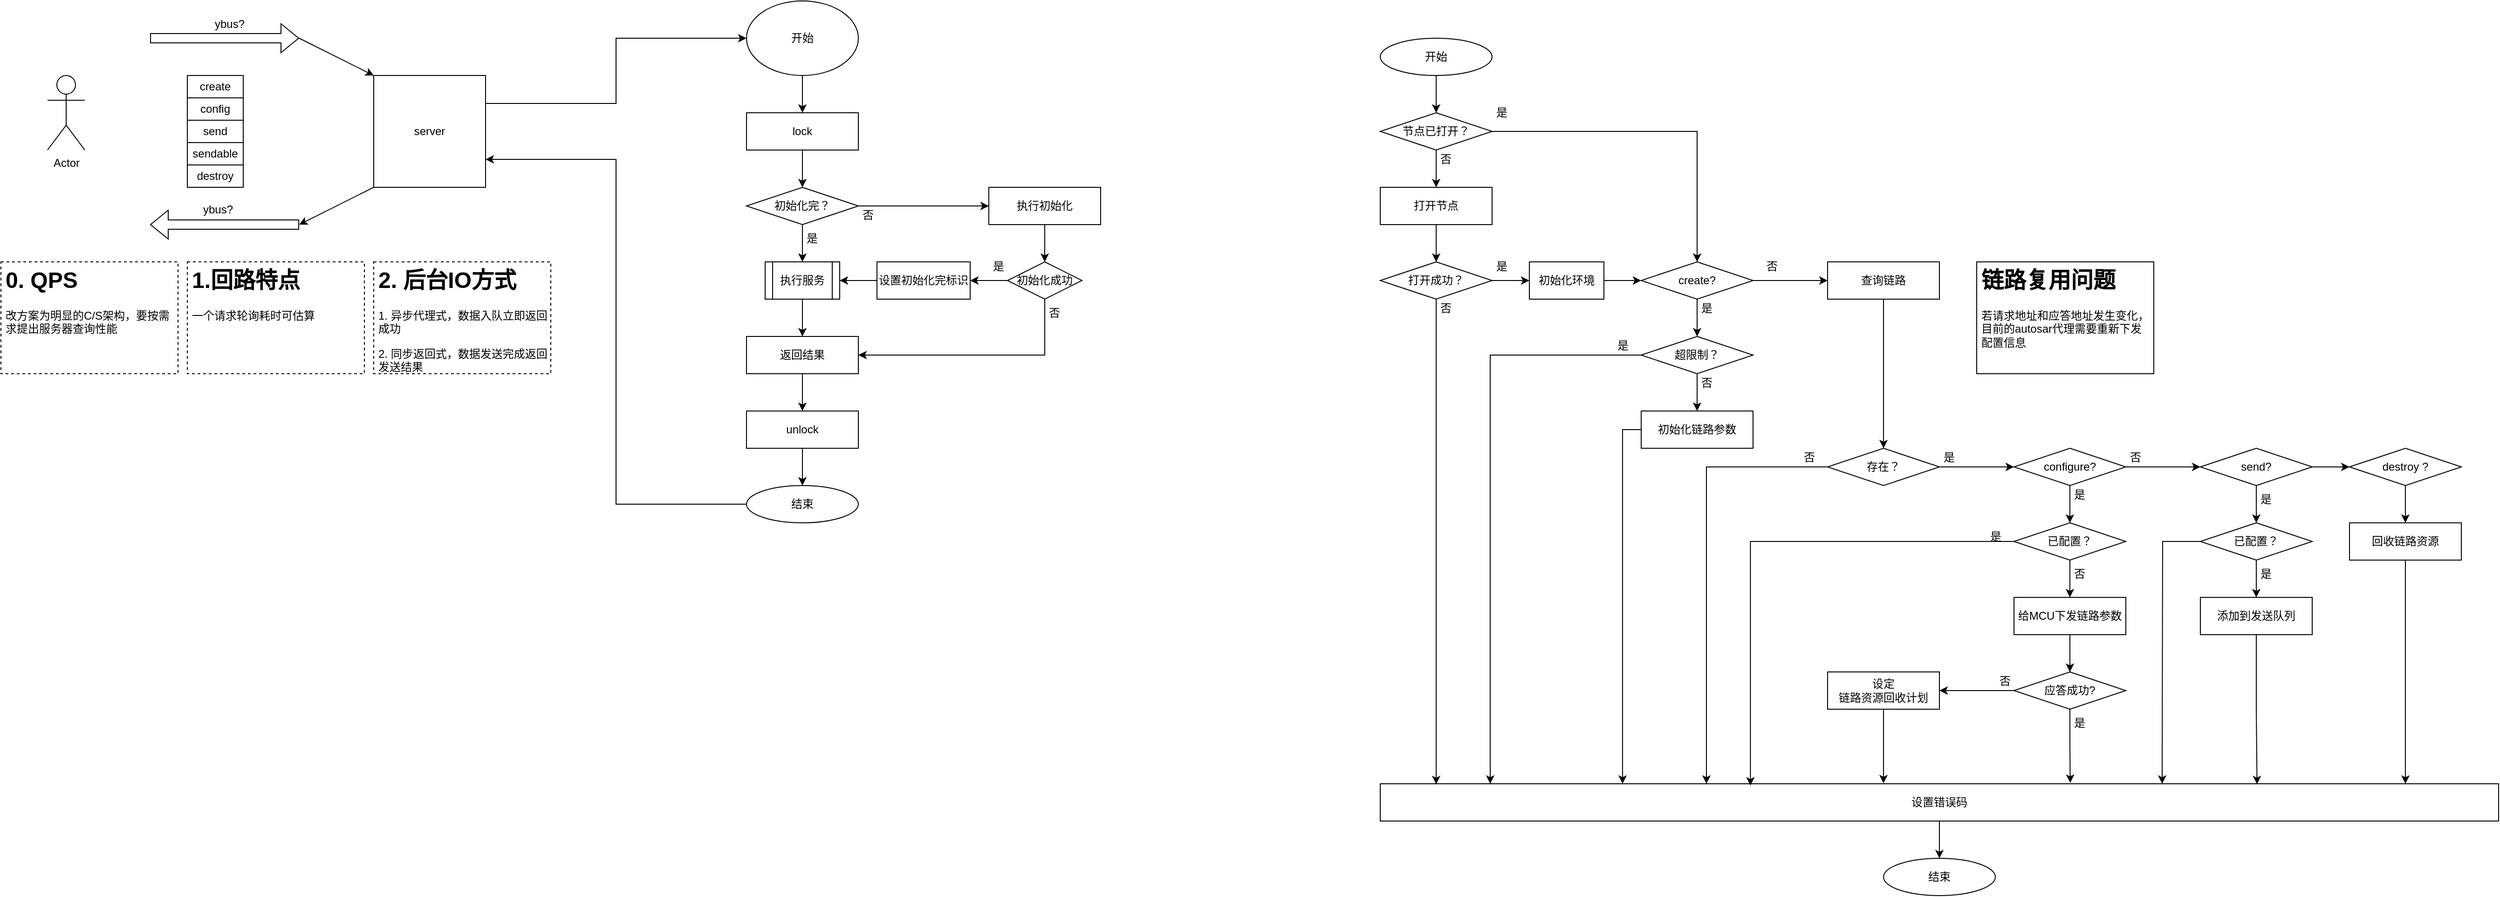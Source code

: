 <mxfile version="20.2.2" type="github">
  <diagram id="RJJ9FWN27C-Y9JECjMfN" name="第 1 页">
    <mxGraphModel dx="1221" dy="644" grid="1" gridSize="10" guides="1" tooltips="1" connect="1" arrows="1" fold="1" page="1" pageScale="1" pageWidth="3300" pageHeight="4681" math="0" shadow="0">
      <root>
        <mxCell id="0" />
        <mxCell id="1" parent="0" />
        <mxCell id="mzNSDzBZDXApKcXewmHT-1" value="Actor" style="shape=umlActor;verticalLabelPosition=bottom;verticalAlign=top;html=1;outlineConnect=0;" vertex="1" parent="1">
          <mxGeometry x="90" y="120" width="40" height="80" as="geometry" />
        </mxCell>
        <mxCell id="mzNSDzBZDXApKcXewmHT-2" value="" style="shape=flexArrow;endArrow=classic;startArrow=none;html=1;rounded=0;startFill=0;" edge="1" parent="1">
          <mxGeometry width="100" height="100" relative="1" as="geometry">
            <mxPoint x="200" y="80" as="sourcePoint" />
            <mxPoint x="360" y="80" as="targetPoint" />
          </mxGeometry>
        </mxCell>
        <mxCell id="mzNSDzBZDXApKcXewmHT-3" value="ybus?" style="text;html=1;align=center;verticalAlign=middle;resizable=0;points=[];autosize=1;strokeColor=none;fillColor=none;" vertex="1" parent="1">
          <mxGeometry x="255" y="50" width="60" height="30" as="geometry" />
        </mxCell>
        <mxCell id="mzNSDzBZDXApKcXewmHT-4" value="" style="shape=table;startSize=0;container=1;collapsible=0;childLayout=tableLayout;" vertex="1" parent="1">
          <mxGeometry x="240" y="120" width="60" height="120" as="geometry" />
        </mxCell>
        <mxCell id="mzNSDzBZDXApKcXewmHT-5" value="" style="shape=tableRow;horizontal=0;startSize=0;swimlaneHead=0;swimlaneBody=0;top=0;left=0;bottom=0;right=0;collapsible=0;dropTarget=0;fillColor=none;points=[[0,0.5],[1,0.5]];portConstraint=eastwest;" vertex="1" parent="mzNSDzBZDXApKcXewmHT-4">
          <mxGeometry width="60" height="24" as="geometry" />
        </mxCell>
        <mxCell id="mzNSDzBZDXApKcXewmHT-6" value="create" style="shape=partialRectangle;html=1;whiteSpace=wrap;connectable=0;overflow=hidden;fillColor=none;top=0;left=0;bottom=0;right=0;pointerEvents=1;" vertex="1" parent="mzNSDzBZDXApKcXewmHT-5">
          <mxGeometry width="60" height="24" as="geometry">
            <mxRectangle width="60" height="24" as="alternateBounds" />
          </mxGeometry>
        </mxCell>
        <mxCell id="mzNSDzBZDXApKcXewmHT-7" value="" style="shape=tableRow;horizontal=0;startSize=0;swimlaneHead=0;swimlaneBody=0;top=0;left=0;bottom=0;right=0;collapsible=0;dropTarget=0;fillColor=none;points=[[0,0.5],[1,0.5]];portConstraint=eastwest;" vertex="1" parent="mzNSDzBZDXApKcXewmHT-4">
          <mxGeometry y="24" width="60" height="24" as="geometry" />
        </mxCell>
        <mxCell id="mzNSDzBZDXApKcXewmHT-8" value="config" style="shape=partialRectangle;html=1;whiteSpace=wrap;connectable=0;overflow=hidden;fillColor=none;top=0;left=0;bottom=0;right=0;pointerEvents=1;" vertex="1" parent="mzNSDzBZDXApKcXewmHT-7">
          <mxGeometry width="60" height="24" as="geometry">
            <mxRectangle width="60" height="24" as="alternateBounds" />
          </mxGeometry>
        </mxCell>
        <mxCell id="mzNSDzBZDXApKcXewmHT-9" value="" style="shape=tableRow;horizontal=0;startSize=0;swimlaneHead=0;swimlaneBody=0;top=0;left=0;bottom=0;right=0;collapsible=0;dropTarget=0;fillColor=none;points=[[0,0.5],[1,0.5]];portConstraint=eastwest;" vertex="1" parent="mzNSDzBZDXApKcXewmHT-4">
          <mxGeometry y="48" width="60" height="24" as="geometry" />
        </mxCell>
        <mxCell id="mzNSDzBZDXApKcXewmHT-10" value="send" style="shape=partialRectangle;html=1;whiteSpace=wrap;connectable=0;overflow=hidden;fillColor=none;top=0;left=0;bottom=0;right=0;pointerEvents=1;" vertex="1" parent="mzNSDzBZDXApKcXewmHT-9">
          <mxGeometry width="60" height="24" as="geometry">
            <mxRectangle width="60" height="24" as="alternateBounds" />
          </mxGeometry>
        </mxCell>
        <mxCell id="mzNSDzBZDXApKcXewmHT-11" value="" style="shape=tableRow;horizontal=0;startSize=0;swimlaneHead=0;swimlaneBody=0;top=0;left=0;bottom=0;right=0;collapsible=0;dropTarget=0;fillColor=none;points=[[0,0.5],[1,0.5]];portConstraint=eastwest;" vertex="1" parent="mzNSDzBZDXApKcXewmHT-4">
          <mxGeometry y="72" width="60" height="24" as="geometry" />
        </mxCell>
        <mxCell id="mzNSDzBZDXApKcXewmHT-12" value="sendable" style="shape=partialRectangle;html=1;whiteSpace=wrap;connectable=0;overflow=hidden;fillColor=none;top=0;left=0;bottom=0;right=0;pointerEvents=1;" vertex="1" parent="mzNSDzBZDXApKcXewmHT-11">
          <mxGeometry width="60" height="24" as="geometry">
            <mxRectangle width="60" height="24" as="alternateBounds" />
          </mxGeometry>
        </mxCell>
        <mxCell id="mzNSDzBZDXApKcXewmHT-13" value="" style="shape=tableRow;horizontal=0;startSize=0;swimlaneHead=0;swimlaneBody=0;top=0;left=0;bottom=0;right=0;collapsible=0;dropTarget=0;fillColor=none;points=[[0,0.5],[1,0.5]];portConstraint=eastwest;" vertex="1" parent="mzNSDzBZDXApKcXewmHT-4">
          <mxGeometry y="96" width="60" height="24" as="geometry" />
        </mxCell>
        <mxCell id="mzNSDzBZDXApKcXewmHT-14" value="destroy" style="shape=partialRectangle;html=1;whiteSpace=wrap;connectable=0;overflow=hidden;fillColor=none;top=0;left=0;bottom=0;right=0;pointerEvents=1;" vertex="1" parent="mzNSDzBZDXApKcXewmHT-13">
          <mxGeometry width="60" height="24" as="geometry">
            <mxRectangle width="60" height="24" as="alternateBounds" />
          </mxGeometry>
        </mxCell>
        <mxCell id="mzNSDzBZDXApKcXewmHT-28" style="edgeStyle=orthogonalEdgeStyle;rounded=0;orthogonalLoop=1;jettySize=auto;html=1;exitX=1;exitY=0.25;exitDx=0;exitDy=0;entryX=0;entryY=0.5;entryDx=0;entryDy=0;startArrow=none;startFill=0;endArrow=classic;endFill=1;" edge="1" parent="1" source="mzNSDzBZDXApKcXewmHT-15" target="mzNSDzBZDXApKcXewmHT-26">
          <mxGeometry relative="1" as="geometry" />
        </mxCell>
        <mxCell id="mzNSDzBZDXApKcXewmHT-15" value="server" style="rounded=0;whiteSpace=wrap;html=1;" vertex="1" parent="1">
          <mxGeometry x="440" y="120" width="120" height="120" as="geometry" />
        </mxCell>
        <mxCell id="mzNSDzBZDXApKcXewmHT-16" value="" style="endArrow=classic;html=1;rounded=0;entryX=0;entryY=0;entryDx=0;entryDy=0;" edge="1" parent="1" target="mzNSDzBZDXApKcXewmHT-15">
          <mxGeometry width="50" height="50" relative="1" as="geometry">
            <mxPoint x="360" y="80" as="sourcePoint" />
            <mxPoint x="560" y="260" as="targetPoint" />
          </mxGeometry>
        </mxCell>
        <mxCell id="mzNSDzBZDXApKcXewmHT-17" value="" style="shape=flexArrow;endArrow=none;startArrow=block;html=1;rounded=0;startFill=0;endFill=0;" edge="1" parent="1">
          <mxGeometry width="100" height="100" relative="1" as="geometry">
            <mxPoint x="200" y="280" as="sourcePoint" />
            <mxPoint x="360" y="280" as="targetPoint" />
          </mxGeometry>
        </mxCell>
        <mxCell id="mzNSDzBZDXApKcXewmHT-19" value="" style="endArrow=classic;html=1;rounded=0;exitX=0;exitY=1;exitDx=0;exitDy=0;" edge="1" parent="1" source="mzNSDzBZDXApKcXewmHT-15">
          <mxGeometry width="50" height="50" relative="1" as="geometry">
            <mxPoint x="420" y="340" as="sourcePoint" />
            <mxPoint x="360" y="280" as="targetPoint" />
          </mxGeometry>
        </mxCell>
        <mxCell id="mzNSDzBZDXApKcXewmHT-20" value="&lt;h1&gt;1.回路特点&lt;/h1&gt;&lt;p&gt;一个请求轮询耗时可估算&lt;/p&gt;&lt;p&gt;&lt;br&gt;&lt;/p&gt;" style="text;html=1;strokeColor=default;fillColor=none;spacing=5;spacingTop=-20;whiteSpace=wrap;overflow=hidden;rounded=0;dashed=1;" vertex="1" parent="1">
          <mxGeometry x="240" y="320" width="190" height="120" as="geometry" />
        </mxCell>
        <mxCell id="mzNSDzBZDXApKcXewmHT-23" value="&lt;h1&gt;2. 后台IO方式&lt;br&gt;&lt;/h1&gt;&lt;p&gt;1. 异步代理式，数据入队立即返回成功&lt;/p&gt;&lt;p&gt;2. 同步返回式，数据发送完成返回发送结果&lt;br&gt;&lt;/p&gt;" style="text;html=1;strokeColor=default;fillColor=none;spacing=5;spacingTop=-20;whiteSpace=wrap;overflow=hidden;rounded=0;dashed=1;" vertex="1" parent="1">
          <mxGeometry x="440" y="320" width="190" height="120" as="geometry" />
        </mxCell>
        <mxCell id="mzNSDzBZDXApKcXewmHT-24" value="&lt;h1&gt;0. QPS&lt;br&gt;&lt;/h1&gt;&lt;p&gt;改方案为明显的C/S架构，要按需求提出服务器查询性能&lt;/p&gt;" style="text;html=1;strokeColor=default;fillColor=none;spacing=5;spacingTop=-20;whiteSpace=wrap;overflow=hidden;rounded=0;dashed=1;" vertex="1" parent="1">
          <mxGeometry x="40" y="320" width="190" height="120" as="geometry" />
        </mxCell>
        <mxCell id="mzNSDzBZDXApKcXewmHT-25" value="ybus?" style="text;whiteSpace=wrap;html=1;" vertex="1" parent="1">
          <mxGeometry x="255" y="250" width="70" height="40" as="geometry" />
        </mxCell>
        <mxCell id="mzNSDzBZDXApKcXewmHT-32" value="" style="edgeStyle=orthogonalEdgeStyle;rounded=0;orthogonalLoop=1;jettySize=auto;html=1;startArrow=none;startFill=0;endArrow=classic;endFill=1;" edge="1" parent="1" source="mzNSDzBZDXApKcXewmHT-26" target="mzNSDzBZDXApKcXewmHT-31">
          <mxGeometry relative="1" as="geometry" />
        </mxCell>
        <mxCell id="mzNSDzBZDXApKcXewmHT-26" value="开始" style="ellipse;whiteSpace=wrap;html=1;strokeColor=default;fillColor=default;" vertex="1" parent="1">
          <mxGeometry x="840" y="40" width="120" height="80" as="geometry" />
        </mxCell>
        <mxCell id="mzNSDzBZDXApKcXewmHT-34" value="" style="edgeStyle=orthogonalEdgeStyle;rounded=0;orthogonalLoop=1;jettySize=auto;html=1;startArrow=none;startFill=0;endArrow=classic;endFill=1;" edge="1" parent="1" source="mzNSDzBZDXApKcXewmHT-31" target="mzNSDzBZDXApKcXewmHT-33">
          <mxGeometry relative="1" as="geometry" />
        </mxCell>
        <mxCell id="mzNSDzBZDXApKcXewmHT-31" value="lock" style="whiteSpace=wrap;html=1;" vertex="1" parent="1">
          <mxGeometry x="840" y="160" width="120" height="40" as="geometry" />
        </mxCell>
        <mxCell id="mzNSDzBZDXApKcXewmHT-36" value="" style="edgeStyle=orthogonalEdgeStyle;rounded=0;orthogonalLoop=1;jettySize=auto;html=1;startArrow=none;startFill=0;endArrow=classic;endFill=1;" edge="1" parent="1" source="mzNSDzBZDXApKcXewmHT-33" target="mzNSDzBZDXApKcXewmHT-35">
          <mxGeometry relative="1" as="geometry" />
        </mxCell>
        <mxCell id="mzNSDzBZDXApKcXewmHT-44" style="edgeStyle=orthogonalEdgeStyle;rounded=0;orthogonalLoop=1;jettySize=auto;html=1;exitX=0.5;exitY=1;exitDx=0;exitDy=0;entryX=0.5;entryY=0;entryDx=0;entryDy=0;startArrow=none;startFill=0;endArrow=classic;endFill=1;" edge="1" parent="1" source="mzNSDzBZDXApKcXewmHT-33" target="mzNSDzBZDXApKcXewmHT-56">
          <mxGeometry relative="1" as="geometry">
            <mxPoint x="900" y="360" as="targetPoint" />
          </mxGeometry>
        </mxCell>
        <mxCell id="mzNSDzBZDXApKcXewmHT-33" value="&lt;div&gt;初始化完？&lt;br&gt;&lt;/div&gt;" style="rhombus;whiteSpace=wrap;html=1;" vertex="1" parent="1">
          <mxGeometry x="840" y="240" width="120" height="40" as="geometry" />
        </mxCell>
        <mxCell id="mzNSDzBZDXApKcXewmHT-39" value="" style="edgeStyle=orthogonalEdgeStyle;rounded=0;orthogonalLoop=1;jettySize=auto;html=1;startArrow=none;startFill=0;endArrow=classic;endFill=1;" edge="1" parent="1" source="mzNSDzBZDXApKcXewmHT-35" target="mzNSDzBZDXApKcXewmHT-38">
          <mxGeometry relative="1" as="geometry" />
        </mxCell>
        <mxCell id="mzNSDzBZDXApKcXewmHT-35" value="执行初始化" style="whiteSpace=wrap;html=1;" vertex="1" parent="1">
          <mxGeometry x="1100" y="240" width="120" height="40" as="geometry" />
        </mxCell>
        <mxCell id="mzNSDzBZDXApKcXewmHT-37" value="否" style="text;html=1;align=center;verticalAlign=middle;resizable=0;points=[];autosize=1;strokeColor=none;fillColor=none;" vertex="1" parent="1">
          <mxGeometry x="950" y="255" width="40" height="30" as="geometry" />
        </mxCell>
        <mxCell id="mzNSDzBZDXApKcXewmHT-41" value="" style="edgeStyle=orthogonalEdgeStyle;rounded=0;orthogonalLoop=1;jettySize=auto;html=1;startArrow=none;startFill=0;endArrow=classic;endFill=1;exitX=0;exitY=0.5;exitDx=0;exitDy=0;entryX=1;entryY=0.5;entryDx=0;entryDy=0;" edge="1" parent="1" source="mzNSDzBZDXApKcXewmHT-38" target="mzNSDzBZDXApKcXewmHT-40">
          <mxGeometry relative="1" as="geometry" />
        </mxCell>
        <mxCell id="mzNSDzBZDXApKcXewmHT-51" style="edgeStyle=orthogonalEdgeStyle;rounded=0;orthogonalLoop=1;jettySize=auto;html=1;exitX=0.5;exitY=1;exitDx=0;exitDy=0;entryX=1;entryY=0.5;entryDx=0;entryDy=0;startArrow=none;startFill=0;endArrow=classic;endFill=1;" edge="1" parent="1" source="mzNSDzBZDXApKcXewmHT-38" target="mzNSDzBZDXApKcXewmHT-47">
          <mxGeometry relative="1" as="geometry" />
        </mxCell>
        <mxCell id="mzNSDzBZDXApKcXewmHT-38" value="初始化成功" style="rhombus;whiteSpace=wrap;html=1;" vertex="1" parent="1">
          <mxGeometry x="1120" y="320" width="80" height="40" as="geometry" />
        </mxCell>
        <mxCell id="mzNSDzBZDXApKcXewmHT-46" style="edgeStyle=orthogonalEdgeStyle;rounded=0;orthogonalLoop=1;jettySize=auto;html=1;exitX=0;exitY=0.5;exitDx=0;exitDy=0;entryX=1;entryY=0.5;entryDx=0;entryDy=0;startArrow=none;startFill=0;endArrow=classic;endFill=1;" edge="1" parent="1" source="mzNSDzBZDXApKcXewmHT-40" target="mzNSDzBZDXApKcXewmHT-56">
          <mxGeometry relative="1" as="geometry">
            <mxPoint x="940" y="340" as="targetPoint" />
          </mxGeometry>
        </mxCell>
        <mxCell id="mzNSDzBZDXApKcXewmHT-40" value="设置初始化完标识" style="whiteSpace=wrap;html=1;" vertex="1" parent="1">
          <mxGeometry x="980" y="320" width="100" height="40" as="geometry" />
        </mxCell>
        <mxCell id="mzNSDzBZDXApKcXewmHT-42" value="是" style="text;html=1;align=center;verticalAlign=middle;resizable=0;points=[];autosize=1;strokeColor=none;fillColor=none;" vertex="1" parent="1">
          <mxGeometry x="1090" y="310" width="40" height="30" as="geometry" />
        </mxCell>
        <mxCell id="mzNSDzBZDXApKcXewmHT-48" value="" style="edgeStyle=orthogonalEdgeStyle;rounded=0;orthogonalLoop=1;jettySize=auto;html=1;startArrow=none;startFill=0;endArrow=classic;endFill=1;exitX=0.5;exitY=1;exitDx=0;exitDy=0;" edge="1" parent="1" source="mzNSDzBZDXApKcXewmHT-56" target="mzNSDzBZDXApKcXewmHT-47">
          <mxGeometry relative="1" as="geometry">
            <mxPoint x="900" y="360" as="sourcePoint" />
          </mxGeometry>
        </mxCell>
        <mxCell id="mzNSDzBZDXApKcXewmHT-45" value="是" style="text;html=1;align=center;verticalAlign=middle;resizable=0;points=[];autosize=1;strokeColor=none;fillColor=none;" vertex="1" parent="1">
          <mxGeometry x="890" y="280" width="40" height="30" as="geometry" />
        </mxCell>
        <mxCell id="mzNSDzBZDXApKcXewmHT-50" value="" style="edgeStyle=orthogonalEdgeStyle;rounded=0;orthogonalLoop=1;jettySize=auto;html=1;startArrow=none;startFill=0;endArrow=classic;endFill=1;" edge="1" parent="1" source="mzNSDzBZDXApKcXewmHT-47" target="mzNSDzBZDXApKcXewmHT-49">
          <mxGeometry relative="1" as="geometry" />
        </mxCell>
        <mxCell id="mzNSDzBZDXApKcXewmHT-47" value="返回结果" style="whiteSpace=wrap;html=1;strokeColor=default;fillColor=default;" vertex="1" parent="1">
          <mxGeometry x="840" y="400" width="120" height="40" as="geometry" />
        </mxCell>
        <mxCell id="mzNSDzBZDXApKcXewmHT-54" value="" style="edgeStyle=orthogonalEdgeStyle;rounded=0;orthogonalLoop=1;jettySize=auto;html=1;startArrow=none;startFill=0;endArrow=classic;endFill=1;" edge="1" parent="1" source="mzNSDzBZDXApKcXewmHT-49" target="mzNSDzBZDXApKcXewmHT-53">
          <mxGeometry relative="1" as="geometry" />
        </mxCell>
        <mxCell id="mzNSDzBZDXApKcXewmHT-49" value="unlock" style="whiteSpace=wrap;html=1;strokeColor=default;fillColor=default;" vertex="1" parent="1">
          <mxGeometry x="840" y="480" width="120" height="40" as="geometry" />
        </mxCell>
        <mxCell id="mzNSDzBZDXApKcXewmHT-52" value="否" style="text;html=1;align=center;verticalAlign=middle;resizable=0;points=[];autosize=1;strokeColor=none;fillColor=none;" vertex="1" parent="1">
          <mxGeometry x="1150" y="360" width="40" height="30" as="geometry" />
        </mxCell>
        <mxCell id="mzNSDzBZDXApKcXewmHT-55" style="edgeStyle=orthogonalEdgeStyle;rounded=0;orthogonalLoop=1;jettySize=auto;html=1;exitX=0;exitY=0.5;exitDx=0;exitDy=0;entryX=1;entryY=0.75;entryDx=0;entryDy=0;startArrow=none;startFill=0;endArrow=classic;endFill=1;" edge="1" parent="1" source="mzNSDzBZDXApKcXewmHT-53" target="mzNSDzBZDXApKcXewmHT-15">
          <mxGeometry relative="1" as="geometry" />
        </mxCell>
        <mxCell id="mzNSDzBZDXApKcXewmHT-53" value="结束" style="ellipse;whiteSpace=wrap;html=1;" vertex="1" parent="1">
          <mxGeometry x="840" y="560" width="120" height="40" as="geometry" />
        </mxCell>
        <mxCell id="mzNSDzBZDXApKcXewmHT-56" value="执行服务" style="shape=process;whiteSpace=wrap;html=1;backgroundOutline=1;strokeColor=default;fillColor=default;" vertex="1" parent="1">
          <mxGeometry x="860" y="320" width="80" height="40" as="geometry" />
        </mxCell>
        <mxCell id="mzNSDzBZDXApKcXewmHT-59" value="" style="edgeStyle=orthogonalEdgeStyle;rounded=0;orthogonalLoop=1;jettySize=auto;html=1;startArrow=none;startFill=0;endArrow=classic;endFill=1;" edge="1" parent="1" source="mzNSDzBZDXApKcXewmHT-57" target="mzNSDzBZDXApKcXewmHT-58">
          <mxGeometry relative="1" as="geometry" />
        </mxCell>
        <mxCell id="mzNSDzBZDXApKcXewmHT-57" value="开始" style="ellipse;whiteSpace=wrap;html=1;strokeColor=default;fillColor=default;" vertex="1" parent="1">
          <mxGeometry x="1520" y="80" width="120" height="40" as="geometry" />
        </mxCell>
        <mxCell id="mzNSDzBZDXApKcXewmHT-61" value="" style="edgeStyle=orthogonalEdgeStyle;rounded=0;orthogonalLoop=1;jettySize=auto;html=1;startArrow=none;startFill=0;endArrow=classic;endFill=1;" edge="1" parent="1" source="mzNSDzBZDXApKcXewmHT-58" target="mzNSDzBZDXApKcXewmHT-60">
          <mxGeometry relative="1" as="geometry" />
        </mxCell>
        <mxCell id="mzNSDzBZDXApKcXewmHT-80" style="edgeStyle=orthogonalEdgeStyle;rounded=0;orthogonalLoop=1;jettySize=auto;html=1;exitX=1;exitY=0.5;exitDx=0;exitDy=0;entryX=0.5;entryY=0;entryDx=0;entryDy=0;startArrow=none;startFill=0;endArrow=classic;endFill=1;" edge="1" parent="1" source="mzNSDzBZDXApKcXewmHT-58" target="mzNSDzBZDXApKcXewmHT-78">
          <mxGeometry relative="1" as="geometry" />
        </mxCell>
        <mxCell id="mzNSDzBZDXApKcXewmHT-58" value="节点已打开？" style="rhombus;whiteSpace=wrap;html=1;" vertex="1" parent="1">
          <mxGeometry x="1520" y="160" width="120" height="40" as="geometry" />
        </mxCell>
        <mxCell id="mzNSDzBZDXApKcXewmHT-64" value="" style="edgeStyle=orthogonalEdgeStyle;rounded=0;orthogonalLoop=1;jettySize=auto;html=1;startArrow=none;startFill=0;endArrow=classic;endFill=1;" edge="1" parent="1" source="mzNSDzBZDXApKcXewmHT-60" target="mzNSDzBZDXApKcXewmHT-63">
          <mxGeometry relative="1" as="geometry" />
        </mxCell>
        <mxCell id="mzNSDzBZDXApKcXewmHT-60" value="打开节点" style="whiteSpace=wrap;html=1;" vertex="1" parent="1">
          <mxGeometry x="1520" y="240" width="120" height="40" as="geometry" />
        </mxCell>
        <mxCell id="mzNSDzBZDXApKcXewmHT-62" value="否" style="text;html=1;align=center;verticalAlign=middle;resizable=0;points=[];autosize=1;strokeColor=none;fillColor=none;" vertex="1" parent="1">
          <mxGeometry x="1570" y="195" width="40" height="30" as="geometry" />
        </mxCell>
        <mxCell id="mzNSDzBZDXApKcXewmHT-68" value="" style="edgeStyle=orthogonalEdgeStyle;rounded=0;orthogonalLoop=1;jettySize=auto;html=1;startArrow=none;startFill=0;endArrow=classic;endFill=1;entryX=0.05;entryY=0.011;entryDx=0;entryDy=0;entryPerimeter=0;" edge="1" parent="1" source="mzNSDzBZDXApKcXewmHT-63" target="mzNSDzBZDXApKcXewmHT-67">
          <mxGeometry relative="1" as="geometry" />
        </mxCell>
        <mxCell id="mzNSDzBZDXApKcXewmHT-76" value="" style="edgeStyle=orthogonalEdgeStyle;rounded=0;orthogonalLoop=1;jettySize=auto;html=1;startArrow=none;startFill=0;endArrow=classic;endFill=1;" edge="1" parent="1" source="mzNSDzBZDXApKcXewmHT-63" target="mzNSDzBZDXApKcXewmHT-75">
          <mxGeometry relative="1" as="geometry" />
        </mxCell>
        <mxCell id="mzNSDzBZDXApKcXewmHT-63" value="打开成功？" style="rhombus;whiteSpace=wrap;html=1;" vertex="1" parent="1">
          <mxGeometry x="1520" y="320" width="120" height="40" as="geometry" />
        </mxCell>
        <mxCell id="mzNSDzBZDXApKcXewmHT-96" value="" style="edgeStyle=orthogonalEdgeStyle;rounded=0;orthogonalLoop=1;jettySize=auto;html=1;startArrow=none;startFill=0;endArrow=classic;endFill=1;" edge="1" parent="1" source="mzNSDzBZDXApKcXewmHT-67" target="mzNSDzBZDXApKcXewmHT-95">
          <mxGeometry relative="1" as="geometry" />
        </mxCell>
        <mxCell id="mzNSDzBZDXApKcXewmHT-67" value="设置错误码" style="whiteSpace=wrap;html=1;" vertex="1" parent="1">
          <mxGeometry x="1520" y="880" width="1200" height="40" as="geometry" />
        </mxCell>
        <mxCell id="mzNSDzBZDXApKcXewmHT-69" value="否" style="text;html=1;align=center;verticalAlign=middle;resizable=0;points=[];autosize=1;strokeColor=none;fillColor=none;" vertex="1" parent="1">
          <mxGeometry x="1570" y="355" width="40" height="30" as="geometry" />
        </mxCell>
        <mxCell id="mzNSDzBZDXApKcXewmHT-79" value="" style="edgeStyle=orthogonalEdgeStyle;rounded=0;orthogonalLoop=1;jettySize=auto;html=1;startArrow=none;startFill=0;endArrow=classic;endFill=1;" edge="1" parent="1" source="mzNSDzBZDXApKcXewmHT-75" target="mzNSDzBZDXApKcXewmHT-78">
          <mxGeometry relative="1" as="geometry" />
        </mxCell>
        <mxCell id="mzNSDzBZDXApKcXewmHT-75" value="初始化环境" style="whiteSpace=wrap;html=1;" vertex="1" parent="1">
          <mxGeometry x="1680" y="320" width="80" height="40" as="geometry" />
        </mxCell>
        <mxCell id="mzNSDzBZDXApKcXewmHT-77" value="是" style="text;html=1;align=center;verticalAlign=middle;resizable=0;points=[];autosize=1;strokeColor=none;fillColor=none;" vertex="1" parent="1">
          <mxGeometry x="1630" y="310" width="40" height="30" as="geometry" />
        </mxCell>
        <mxCell id="mzNSDzBZDXApKcXewmHT-88" value="" style="edgeStyle=orthogonalEdgeStyle;rounded=0;orthogonalLoop=1;jettySize=auto;html=1;startArrow=none;startFill=0;endArrow=classic;endFill=1;" edge="1" parent="1" source="mzNSDzBZDXApKcXewmHT-78" target="mzNSDzBZDXApKcXewmHT-87">
          <mxGeometry relative="1" as="geometry" />
        </mxCell>
        <mxCell id="mzNSDzBZDXApKcXewmHT-124" style="edgeStyle=orthogonalEdgeStyle;rounded=0;orthogonalLoop=1;jettySize=auto;html=1;exitX=1;exitY=0.5;exitDx=0;exitDy=0;entryX=0;entryY=0.5;entryDx=0;entryDy=0;startArrow=none;startFill=0;endArrow=classic;endFill=1;" edge="1" parent="1" source="mzNSDzBZDXApKcXewmHT-78" target="mzNSDzBZDXApKcXewmHT-98">
          <mxGeometry relative="1" as="geometry" />
        </mxCell>
        <mxCell id="mzNSDzBZDXApKcXewmHT-78" value="create?" style="rhombus;whiteSpace=wrap;html=1;" vertex="1" parent="1">
          <mxGeometry x="1800" y="320" width="120" height="40" as="geometry" />
        </mxCell>
        <mxCell id="mzNSDzBZDXApKcXewmHT-81" value="是" style="text;html=1;align=center;verticalAlign=middle;resizable=0;points=[];autosize=1;strokeColor=none;fillColor=none;" vertex="1" parent="1">
          <mxGeometry x="1630" y="145" width="40" height="30" as="geometry" />
        </mxCell>
        <mxCell id="mzNSDzBZDXApKcXewmHT-86" value="" style="edgeStyle=orthogonalEdgeStyle;rounded=0;orthogonalLoop=1;jettySize=auto;html=1;startArrow=none;startFill=0;endArrow=classic;endFill=1;" edge="1" parent="1" source="mzNSDzBZDXApKcXewmHT-82" target="mzNSDzBZDXApKcXewmHT-85">
          <mxGeometry relative="1" as="geometry" />
        </mxCell>
        <mxCell id="mzNSDzBZDXApKcXewmHT-127" style="edgeStyle=orthogonalEdgeStyle;rounded=0;orthogonalLoop=1;jettySize=auto;html=1;exitX=0.5;exitY=1;exitDx=0;exitDy=0;entryX=0.5;entryY=0;entryDx=0;entryDy=0;startArrow=none;startFill=0;endArrow=classic;endFill=1;" edge="1" parent="1" source="mzNSDzBZDXApKcXewmHT-82" target="mzNSDzBZDXApKcXewmHT-104">
          <mxGeometry relative="1" as="geometry" />
        </mxCell>
        <mxCell id="mzNSDzBZDXApKcXewmHT-82" value="configure?" style="rhombus;whiteSpace=wrap;html=1;" vertex="1" parent="1">
          <mxGeometry x="2200" y="520" width="120" height="40" as="geometry" />
        </mxCell>
        <mxCell id="mzNSDzBZDXApKcXewmHT-84" value="否" style="text;html=1;align=center;verticalAlign=middle;resizable=0;points=[];autosize=1;strokeColor=none;fillColor=none;" vertex="1" parent="1">
          <mxGeometry x="1920" y="310" width="40" height="30" as="geometry" />
        </mxCell>
        <mxCell id="mzNSDzBZDXApKcXewmHT-123" value="" style="edgeStyle=orthogonalEdgeStyle;rounded=0;orthogonalLoop=1;jettySize=auto;html=1;startArrow=none;startFill=0;endArrow=classic;endFill=1;" edge="1" parent="1" source="mzNSDzBZDXApKcXewmHT-85" target="mzNSDzBZDXApKcXewmHT-122">
          <mxGeometry relative="1" as="geometry" />
        </mxCell>
        <mxCell id="mzNSDzBZDXApKcXewmHT-131" style="edgeStyle=orthogonalEdgeStyle;rounded=0;orthogonalLoop=1;jettySize=auto;html=1;exitX=0.5;exitY=1;exitDx=0;exitDy=0;entryX=0.5;entryY=0;entryDx=0;entryDy=0;startArrow=none;startFill=0;endArrow=classic;endFill=1;" edge="1" parent="1" source="mzNSDzBZDXApKcXewmHT-85" target="mzNSDzBZDXApKcXewmHT-130">
          <mxGeometry relative="1" as="geometry" />
        </mxCell>
        <mxCell id="mzNSDzBZDXApKcXewmHT-85" value="send?" style="rhombus;whiteSpace=wrap;html=1;" vertex="1" parent="1">
          <mxGeometry x="2400" y="520" width="120" height="40" as="geometry" />
        </mxCell>
        <mxCell id="mzNSDzBZDXApKcXewmHT-90" style="edgeStyle=orthogonalEdgeStyle;rounded=0;orthogonalLoop=1;jettySize=auto;html=1;exitX=0;exitY=0.5;exitDx=0;exitDy=0;startArrow=none;startFill=0;endArrow=classic;endFill=1;" edge="1" parent="1" source="mzNSDzBZDXApKcXewmHT-87">
          <mxGeometry relative="1" as="geometry">
            <mxPoint x="1638" y="880" as="targetPoint" />
            <Array as="points">
              <mxPoint x="1638" y="420" />
            </Array>
          </mxGeometry>
        </mxCell>
        <mxCell id="mzNSDzBZDXApKcXewmHT-93" value="" style="edgeStyle=orthogonalEdgeStyle;rounded=0;orthogonalLoop=1;jettySize=auto;html=1;startArrow=none;startFill=0;endArrow=classic;endFill=1;" edge="1" parent="1" source="mzNSDzBZDXApKcXewmHT-87" target="mzNSDzBZDXApKcXewmHT-92">
          <mxGeometry relative="1" as="geometry" />
        </mxCell>
        <mxCell id="mzNSDzBZDXApKcXewmHT-87" value="超限制？" style="rhombus;whiteSpace=wrap;html=1;" vertex="1" parent="1">
          <mxGeometry x="1800" y="400" width="120" height="40" as="geometry" />
        </mxCell>
        <mxCell id="mzNSDzBZDXApKcXewmHT-89" value="是" style="text;html=1;align=center;verticalAlign=middle;resizable=0;points=[];autosize=1;strokeColor=none;fillColor=none;" vertex="1" parent="1">
          <mxGeometry x="1850" y="355" width="40" height="30" as="geometry" />
        </mxCell>
        <mxCell id="mzNSDzBZDXApKcXewmHT-91" value="是" style="text;html=1;align=center;verticalAlign=middle;resizable=0;points=[];autosize=1;strokeColor=none;fillColor=none;" vertex="1" parent="1">
          <mxGeometry x="1760" y="395" width="40" height="30" as="geometry" />
        </mxCell>
        <mxCell id="mzNSDzBZDXApKcXewmHT-97" style="edgeStyle=orthogonalEdgeStyle;rounded=0;orthogonalLoop=1;jettySize=auto;html=1;exitX=0;exitY=0.5;exitDx=0;exitDy=0;startArrow=none;startFill=0;endArrow=classic;endFill=1;" edge="1" parent="1" source="mzNSDzBZDXApKcXewmHT-92">
          <mxGeometry relative="1" as="geometry">
            <mxPoint x="1780" y="880" as="targetPoint" />
            <Array as="points">
              <mxPoint x="1780" y="500" />
              <mxPoint x="1780" y="880" />
            </Array>
          </mxGeometry>
        </mxCell>
        <mxCell id="mzNSDzBZDXApKcXewmHT-92" value="初始化链路参数" style="whiteSpace=wrap;html=1;" vertex="1" parent="1">
          <mxGeometry x="1800" y="480" width="120" height="40" as="geometry" />
        </mxCell>
        <mxCell id="mzNSDzBZDXApKcXewmHT-94" value="否" style="text;html=1;align=center;verticalAlign=middle;resizable=0;points=[];autosize=1;strokeColor=none;fillColor=none;" vertex="1" parent="1">
          <mxGeometry x="1850" y="435" width="40" height="30" as="geometry" />
        </mxCell>
        <mxCell id="mzNSDzBZDXApKcXewmHT-95" value="结束" style="ellipse;whiteSpace=wrap;html=1;" vertex="1" parent="1">
          <mxGeometry x="2060" y="960" width="120" height="40" as="geometry" />
        </mxCell>
        <mxCell id="mzNSDzBZDXApKcXewmHT-101" value="" style="edgeStyle=orthogonalEdgeStyle;rounded=0;orthogonalLoop=1;jettySize=auto;html=1;startArrow=none;startFill=0;endArrow=classic;endFill=1;" edge="1" parent="1" source="mzNSDzBZDXApKcXewmHT-98" target="mzNSDzBZDXApKcXewmHT-100">
          <mxGeometry relative="1" as="geometry" />
        </mxCell>
        <mxCell id="mzNSDzBZDXApKcXewmHT-98" value="查询链路" style="whiteSpace=wrap;html=1;" vertex="1" parent="1">
          <mxGeometry x="2000" y="320" width="120" height="40" as="geometry" />
        </mxCell>
        <mxCell id="mzNSDzBZDXApKcXewmHT-102" style="edgeStyle=orthogonalEdgeStyle;rounded=0;orthogonalLoop=1;jettySize=auto;html=1;exitX=0;exitY=0.5;exitDx=0;exitDy=0;startArrow=none;startFill=0;endArrow=classic;endFill=1;" edge="1" parent="1" source="mzNSDzBZDXApKcXewmHT-100">
          <mxGeometry relative="1" as="geometry">
            <mxPoint x="1870" y="880" as="targetPoint" />
            <Array as="points">
              <mxPoint x="1870" y="540" />
              <mxPoint x="1870" y="878" />
            </Array>
          </mxGeometry>
        </mxCell>
        <mxCell id="mzNSDzBZDXApKcXewmHT-125" style="edgeStyle=orthogonalEdgeStyle;rounded=0;orthogonalLoop=1;jettySize=auto;html=1;exitX=1;exitY=0.5;exitDx=0;exitDy=0;entryX=0;entryY=0.5;entryDx=0;entryDy=0;startArrow=none;startFill=0;endArrow=classic;endFill=1;" edge="1" parent="1" source="mzNSDzBZDXApKcXewmHT-100" target="mzNSDzBZDXApKcXewmHT-82">
          <mxGeometry relative="1" as="geometry" />
        </mxCell>
        <mxCell id="mzNSDzBZDXApKcXewmHT-100" value="存在？" style="rhombus;whiteSpace=wrap;html=1;" vertex="1" parent="1">
          <mxGeometry x="2000" y="520" width="120" height="40" as="geometry" />
        </mxCell>
        <mxCell id="mzNSDzBZDXApKcXewmHT-103" value="否" style="text;html=1;align=center;verticalAlign=middle;resizable=0;points=[];autosize=1;strokeColor=none;fillColor=none;" vertex="1" parent="1">
          <mxGeometry x="1960" y="515" width="40" height="30" as="geometry" />
        </mxCell>
        <mxCell id="mzNSDzBZDXApKcXewmHT-106" style="edgeStyle=orthogonalEdgeStyle;rounded=0;orthogonalLoop=1;jettySize=auto;html=1;exitX=0;exitY=0.5;exitDx=0;exitDy=0;entryX=0.331;entryY=0.047;entryDx=0;entryDy=0;startArrow=none;startFill=0;endArrow=classic;endFill=1;entryPerimeter=0;" edge="1" parent="1" source="mzNSDzBZDXApKcXewmHT-104" target="mzNSDzBZDXApKcXewmHT-67">
          <mxGeometry relative="1" as="geometry" />
        </mxCell>
        <mxCell id="mzNSDzBZDXApKcXewmHT-109" value="" style="edgeStyle=orthogonalEdgeStyle;rounded=0;orthogonalLoop=1;jettySize=auto;html=1;startArrow=none;startFill=0;endArrow=classic;endFill=1;" edge="1" parent="1" source="mzNSDzBZDXApKcXewmHT-104" target="mzNSDzBZDXApKcXewmHT-108">
          <mxGeometry relative="1" as="geometry" />
        </mxCell>
        <mxCell id="mzNSDzBZDXApKcXewmHT-104" value="已配置？" style="rhombus;whiteSpace=wrap;html=1;" vertex="1" parent="1">
          <mxGeometry x="2200" y="600" width="120" height="40" as="geometry" />
        </mxCell>
        <mxCell id="mzNSDzBZDXApKcXewmHT-107" value="是" style="text;html=1;align=center;verticalAlign=middle;resizable=0;points=[];autosize=1;strokeColor=none;fillColor=none;" vertex="1" parent="1">
          <mxGeometry x="2160" y="600" width="40" height="30" as="geometry" />
        </mxCell>
        <mxCell id="mzNSDzBZDXApKcXewmHT-111" value="" style="edgeStyle=orthogonalEdgeStyle;rounded=0;orthogonalLoop=1;jettySize=auto;html=1;startArrow=none;startFill=0;endArrow=classic;endFill=1;" edge="1" parent="1" source="mzNSDzBZDXApKcXewmHT-108" target="mzNSDzBZDXApKcXewmHT-110">
          <mxGeometry relative="1" as="geometry" />
        </mxCell>
        <mxCell id="mzNSDzBZDXApKcXewmHT-108" value="给MCU下发链路参数" style="whiteSpace=wrap;html=1;" vertex="1" parent="1">
          <mxGeometry x="2200" y="680" width="120" height="40" as="geometry" />
        </mxCell>
        <mxCell id="mzNSDzBZDXApKcXewmHT-117" value="" style="edgeStyle=orthogonalEdgeStyle;rounded=0;orthogonalLoop=1;jettySize=auto;html=1;startArrow=none;startFill=0;endArrow=classic;endFill=1;" edge="1" parent="1" source="mzNSDzBZDXApKcXewmHT-110" target="mzNSDzBZDXApKcXewmHT-116">
          <mxGeometry relative="1" as="geometry" />
        </mxCell>
        <mxCell id="mzNSDzBZDXApKcXewmHT-139" style="edgeStyle=orthogonalEdgeStyle;rounded=0;orthogonalLoop=1;jettySize=auto;html=1;exitX=0.5;exitY=1;exitDx=0;exitDy=0;entryX=0.617;entryY=-0.025;entryDx=0;entryDy=0;entryPerimeter=0;startArrow=none;startFill=0;endArrow=classic;endFill=1;" edge="1" parent="1" source="mzNSDzBZDXApKcXewmHT-110" target="mzNSDzBZDXApKcXewmHT-67">
          <mxGeometry relative="1" as="geometry" />
        </mxCell>
        <mxCell id="mzNSDzBZDXApKcXewmHT-110" value="应答成功?" style="rhombus;whiteSpace=wrap;html=1;" vertex="1" parent="1">
          <mxGeometry x="2200" y="760" width="120" height="40" as="geometry" />
        </mxCell>
        <mxCell id="mzNSDzBZDXApKcXewmHT-112" value="是" style="text;html=1;align=center;verticalAlign=middle;resizable=0;points=[];autosize=1;strokeColor=none;fillColor=none;" vertex="1" parent="1">
          <mxGeometry x="2110" y="515" width="40" height="30" as="geometry" />
        </mxCell>
        <mxCell id="mzNSDzBZDXApKcXewmHT-113" value="否" style="text;html=1;align=center;verticalAlign=middle;resizable=0;points=[];autosize=1;strokeColor=none;fillColor=none;" vertex="1" parent="1">
          <mxGeometry x="2250" y="640" width="40" height="30" as="geometry" />
        </mxCell>
        <mxCell id="mzNSDzBZDXApKcXewmHT-136" style="edgeStyle=orthogonalEdgeStyle;rounded=0;orthogonalLoop=1;jettySize=auto;html=1;exitX=0.5;exitY=1;exitDx=0;exitDy=0;entryX=0.45;entryY=-0.012;entryDx=0;entryDy=0;entryPerimeter=0;startArrow=none;startFill=0;endArrow=classic;endFill=1;" edge="1" parent="1" source="mzNSDzBZDXApKcXewmHT-116" target="mzNSDzBZDXApKcXewmHT-67">
          <mxGeometry relative="1" as="geometry" />
        </mxCell>
        <mxCell id="mzNSDzBZDXApKcXewmHT-116" value="&lt;div&gt;设定&lt;/div&gt;&lt;div&gt;链路资源回收计划&lt;/div&gt;" style="whiteSpace=wrap;html=1;" vertex="1" parent="1">
          <mxGeometry x="2000" y="760" width="120" height="40" as="geometry" />
        </mxCell>
        <mxCell id="mzNSDzBZDXApKcXewmHT-118" value="否" style="text;html=1;align=center;verticalAlign=middle;resizable=0;points=[];autosize=1;strokeColor=none;fillColor=none;" vertex="1" parent="1">
          <mxGeometry x="2170" y="755" width="40" height="30" as="geometry" />
        </mxCell>
        <mxCell id="mzNSDzBZDXApKcXewmHT-121" value="是" style="text;html=1;align=center;verticalAlign=middle;resizable=0;points=[];autosize=1;strokeColor=none;fillColor=none;" vertex="1" parent="1">
          <mxGeometry x="2250" y="800" width="40" height="30" as="geometry" />
        </mxCell>
        <mxCell id="mzNSDzBZDXApKcXewmHT-143" value="" style="edgeStyle=orthogonalEdgeStyle;rounded=0;orthogonalLoop=1;jettySize=auto;html=1;startArrow=none;startFill=0;endArrow=classic;endFill=1;" edge="1" parent="1" source="mzNSDzBZDXApKcXewmHT-122" target="mzNSDzBZDXApKcXewmHT-142">
          <mxGeometry relative="1" as="geometry" />
        </mxCell>
        <mxCell id="mzNSDzBZDXApKcXewmHT-122" value="destroy ?" style="rhombus;whiteSpace=wrap;html=1;" vertex="1" parent="1">
          <mxGeometry x="2560" y="520" width="120" height="40" as="geometry" />
        </mxCell>
        <mxCell id="mzNSDzBZDXApKcXewmHT-128" value="是" style="text;html=1;align=center;verticalAlign=middle;resizable=0;points=[];autosize=1;strokeColor=none;fillColor=none;" vertex="1" parent="1">
          <mxGeometry x="2250" y="555" width="40" height="30" as="geometry" />
        </mxCell>
        <mxCell id="mzNSDzBZDXApKcXewmHT-129" value="否" style="text;html=1;align=center;verticalAlign=middle;resizable=0;points=[];autosize=1;strokeColor=none;fillColor=none;" vertex="1" parent="1">
          <mxGeometry x="2310" y="515" width="40" height="30" as="geometry" />
        </mxCell>
        <mxCell id="mzNSDzBZDXApKcXewmHT-134" value="" style="edgeStyle=orthogonalEdgeStyle;rounded=0;orthogonalLoop=1;jettySize=auto;html=1;startArrow=none;startFill=0;endArrow=classic;endFill=1;" edge="1" parent="1" source="mzNSDzBZDXApKcXewmHT-130" target="mzNSDzBZDXApKcXewmHT-133">
          <mxGeometry relative="1" as="geometry" />
        </mxCell>
        <mxCell id="mzNSDzBZDXApKcXewmHT-140" style="edgeStyle=orthogonalEdgeStyle;rounded=0;orthogonalLoop=1;jettySize=auto;html=1;exitX=0;exitY=0.5;exitDx=0;exitDy=0;startArrow=none;startFill=0;endArrow=classic;endFill=1;" edge="1" parent="1" source="mzNSDzBZDXApKcXewmHT-130">
          <mxGeometry relative="1" as="geometry">
            <mxPoint x="2359" y="880" as="targetPoint" />
          </mxGeometry>
        </mxCell>
        <mxCell id="mzNSDzBZDXApKcXewmHT-130" value="已配置？" style="rhombus;whiteSpace=wrap;html=1;" vertex="1" parent="1">
          <mxGeometry x="2400" y="600" width="120" height="40" as="geometry" />
        </mxCell>
        <mxCell id="mzNSDzBZDXApKcXewmHT-132" value="是" style="text;html=1;align=center;verticalAlign=middle;resizable=0;points=[];autosize=1;strokeColor=none;fillColor=none;" vertex="1" parent="1">
          <mxGeometry x="2450" y="560" width="40" height="30" as="geometry" />
        </mxCell>
        <mxCell id="mzNSDzBZDXApKcXewmHT-141" style="edgeStyle=orthogonalEdgeStyle;rounded=0;orthogonalLoop=1;jettySize=auto;html=1;exitX=0.5;exitY=1;exitDx=0;exitDy=0;startArrow=none;startFill=0;endArrow=classic;endFill=1;entryX=0.784;entryY=0.011;entryDx=0;entryDy=0;entryPerimeter=0;" edge="1" parent="1" source="mzNSDzBZDXApKcXewmHT-133" target="mzNSDzBZDXApKcXewmHT-67">
          <mxGeometry relative="1" as="geometry">
            <mxPoint x="2460" y="870" as="targetPoint" />
          </mxGeometry>
        </mxCell>
        <mxCell id="mzNSDzBZDXApKcXewmHT-133" value="添加到发送队列" style="whiteSpace=wrap;html=1;" vertex="1" parent="1">
          <mxGeometry x="2400" y="680" width="120" height="40" as="geometry" />
        </mxCell>
        <mxCell id="mzNSDzBZDXApKcXewmHT-135" value="是" style="text;html=1;align=center;verticalAlign=middle;resizable=0;points=[];autosize=1;strokeColor=none;fillColor=none;" vertex="1" parent="1">
          <mxGeometry x="2450" y="640" width="40" height="30" as="geometry" />
        </mxCell>
        <mxCell id="mzNSDzBZDXApKcXewmHT-144" style="edgeStyle=orthogonalEdgeStyle;rounded=0;orthogonalLoop=1;jettySize=auto;html=1;exitX=0.5;exitY=1;exitDx=0;exitDy=0;startArrow=none;startFill=0;endArrow=classic;endFill=1;" edge="1" parent="1" source="mzNSDzBZDXApKcXewmHT-142">
          <mxGeometry relative="1" as="geometry">
            <mxPoint x="2620" y="880" as="targetPoint" />
          </mxGeometry>
        </mxCell>
        <mxCell id="mzNSDzBZDXApKcXewmHT-142" value="回收链路资源" style="whiteSpace=wrap;html=1;" vertex="1" parent="1">
          <mxGeometry x="2560" y="600" width="120" height="40" as="geometry" />
        </mxCell>
        <mxCell id="mzNSDzBZDXApKcXewmHT-145" value="&lt;h1&gt;链路复用问题&lt;/h1&gt;&lt;p&gt;若请求地址和应答地址发生变化，目前的autosar代理需要重新下发配置信息&lt;/p&gt;" style="text;html=1;strokeColor=default;fillColor=none;spacing=5;spacingTop=-20;whiteSpace=wrap;overflow=hidden;rounded=0;" vertex="1" parent="1">
          <mxGeometry x="2160" y="320" width="190" height="120" as="geometry" />
        </mxCell>
      </root>
    </mxGraphModel>
  </diagram>
</mxfile>
